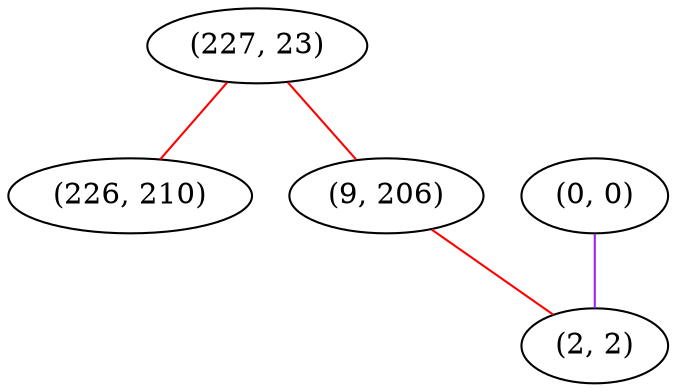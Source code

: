 graph "" {
"(227, 23)";
"(226, 210)";
"(9, 206)";
"(0, 0)";
"(2, 2)";
"(227, 23)" -- "(9, 206)"  [color=red, key=0, weight=1];
"(227, 23)" -- "(226, 210)"  [color=red, key=0, weight=1];
"(9, 206)" -- "(2, 2)"  [color=red, key=0, weight=1];
"(0, 0)" -- "(2, 2)"  [color=purple, key=0, weight=4];
}
